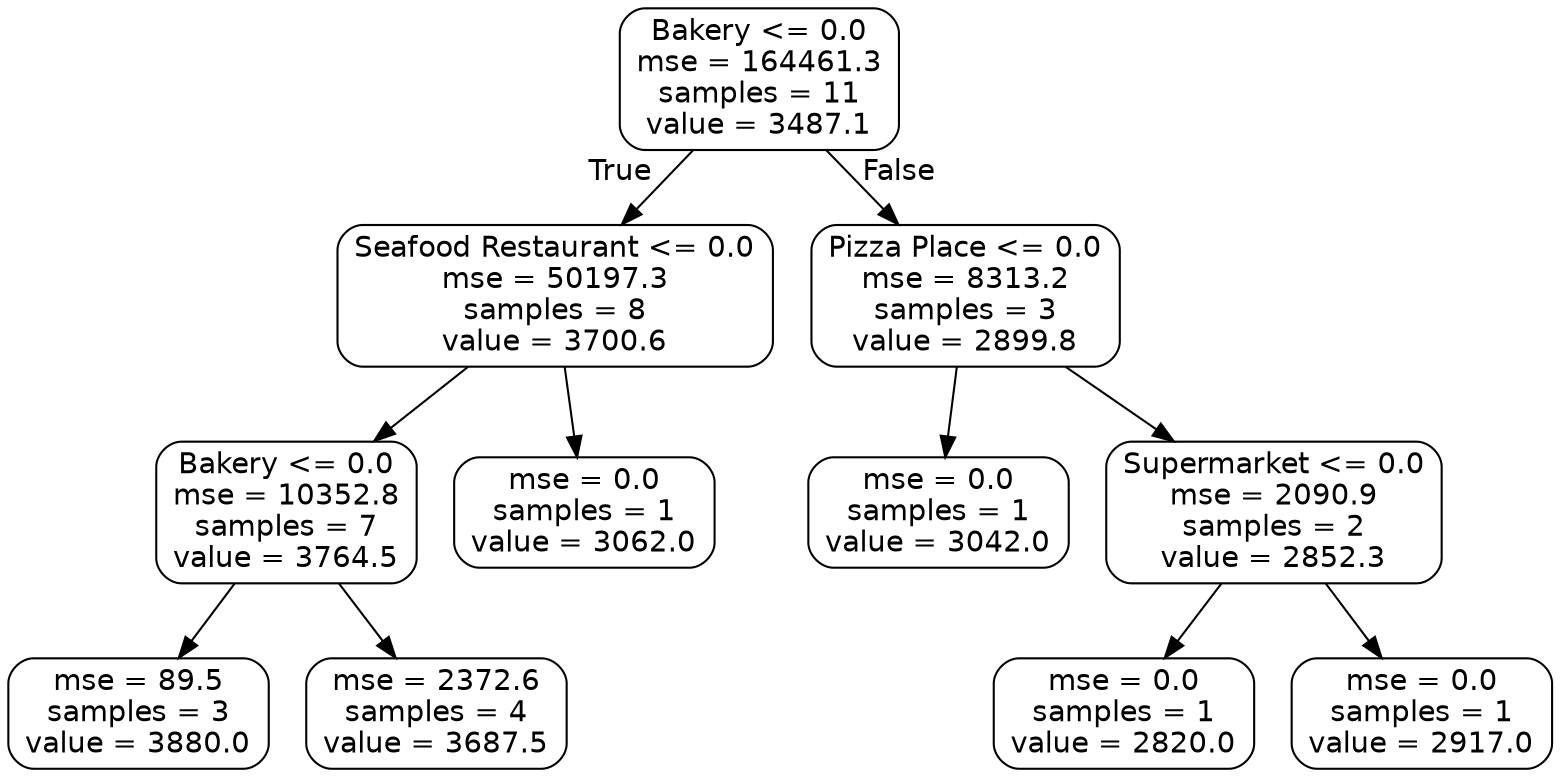digraph Tree {
node [shape=box, style="rounded", color="black", fontname=helvetica] ;
edge [fontname=helvetica] ;
0 [label="Bakery <= 0.0\nmse = 164461.3\nsamples = 11\nvalue = 3487.1"] ;
1 [label="Seafood Restaurant <= 0.0\nmse = 50197.3\nsamples = 8\nvalue = 3700.6"] ;
0 -> 1 [labeldistance=2.5, labelangle=45, headlabel="True"] ;
2 [label="Bakery <= 0.0\nmse = 10352.8\nsamples = 7\nvalue = 3764.5"] ;
1 -> 2 ;
3 [label="mse = 89.5\nsamples = 3\nvalue = 3880.0"] ;
2 -> 3 ;
4 [label="mse = 2372.6\nsamples = 4\nvalue = 3687.5"] ;
2 -> 4 ;
5 [label="mse = 0.0\nsamples = 1\nvalue = 3062.0"] ;
1 -> 5 ;
6 [label="Pizza Place <= 0.0\nmse = 8313.2\nsamples = 3\nvalue = 2899.8"] ;
0 -> 6 [labeldistance=2.5, labelangle=-45, headlabel="False"] ;
7 [label="mse = 0.0\nsamples = 1\nvalue = 3042.0"] ;
6 -> 7 ;
8 [label="Supermarket <= 0.0\nmse = 2090.9\nsamples = 2\nvalue = 2852.3"] ;
6 -> 8 ;
9 [label="mse = 0.0\nsamples = 1\nvalue = 2820.0"] ;
8 -> 9 ;
10 [label="mse = 0.0\nsamples = 1\nvalue = 2917.0"] ;
8 -> 10 ;
}